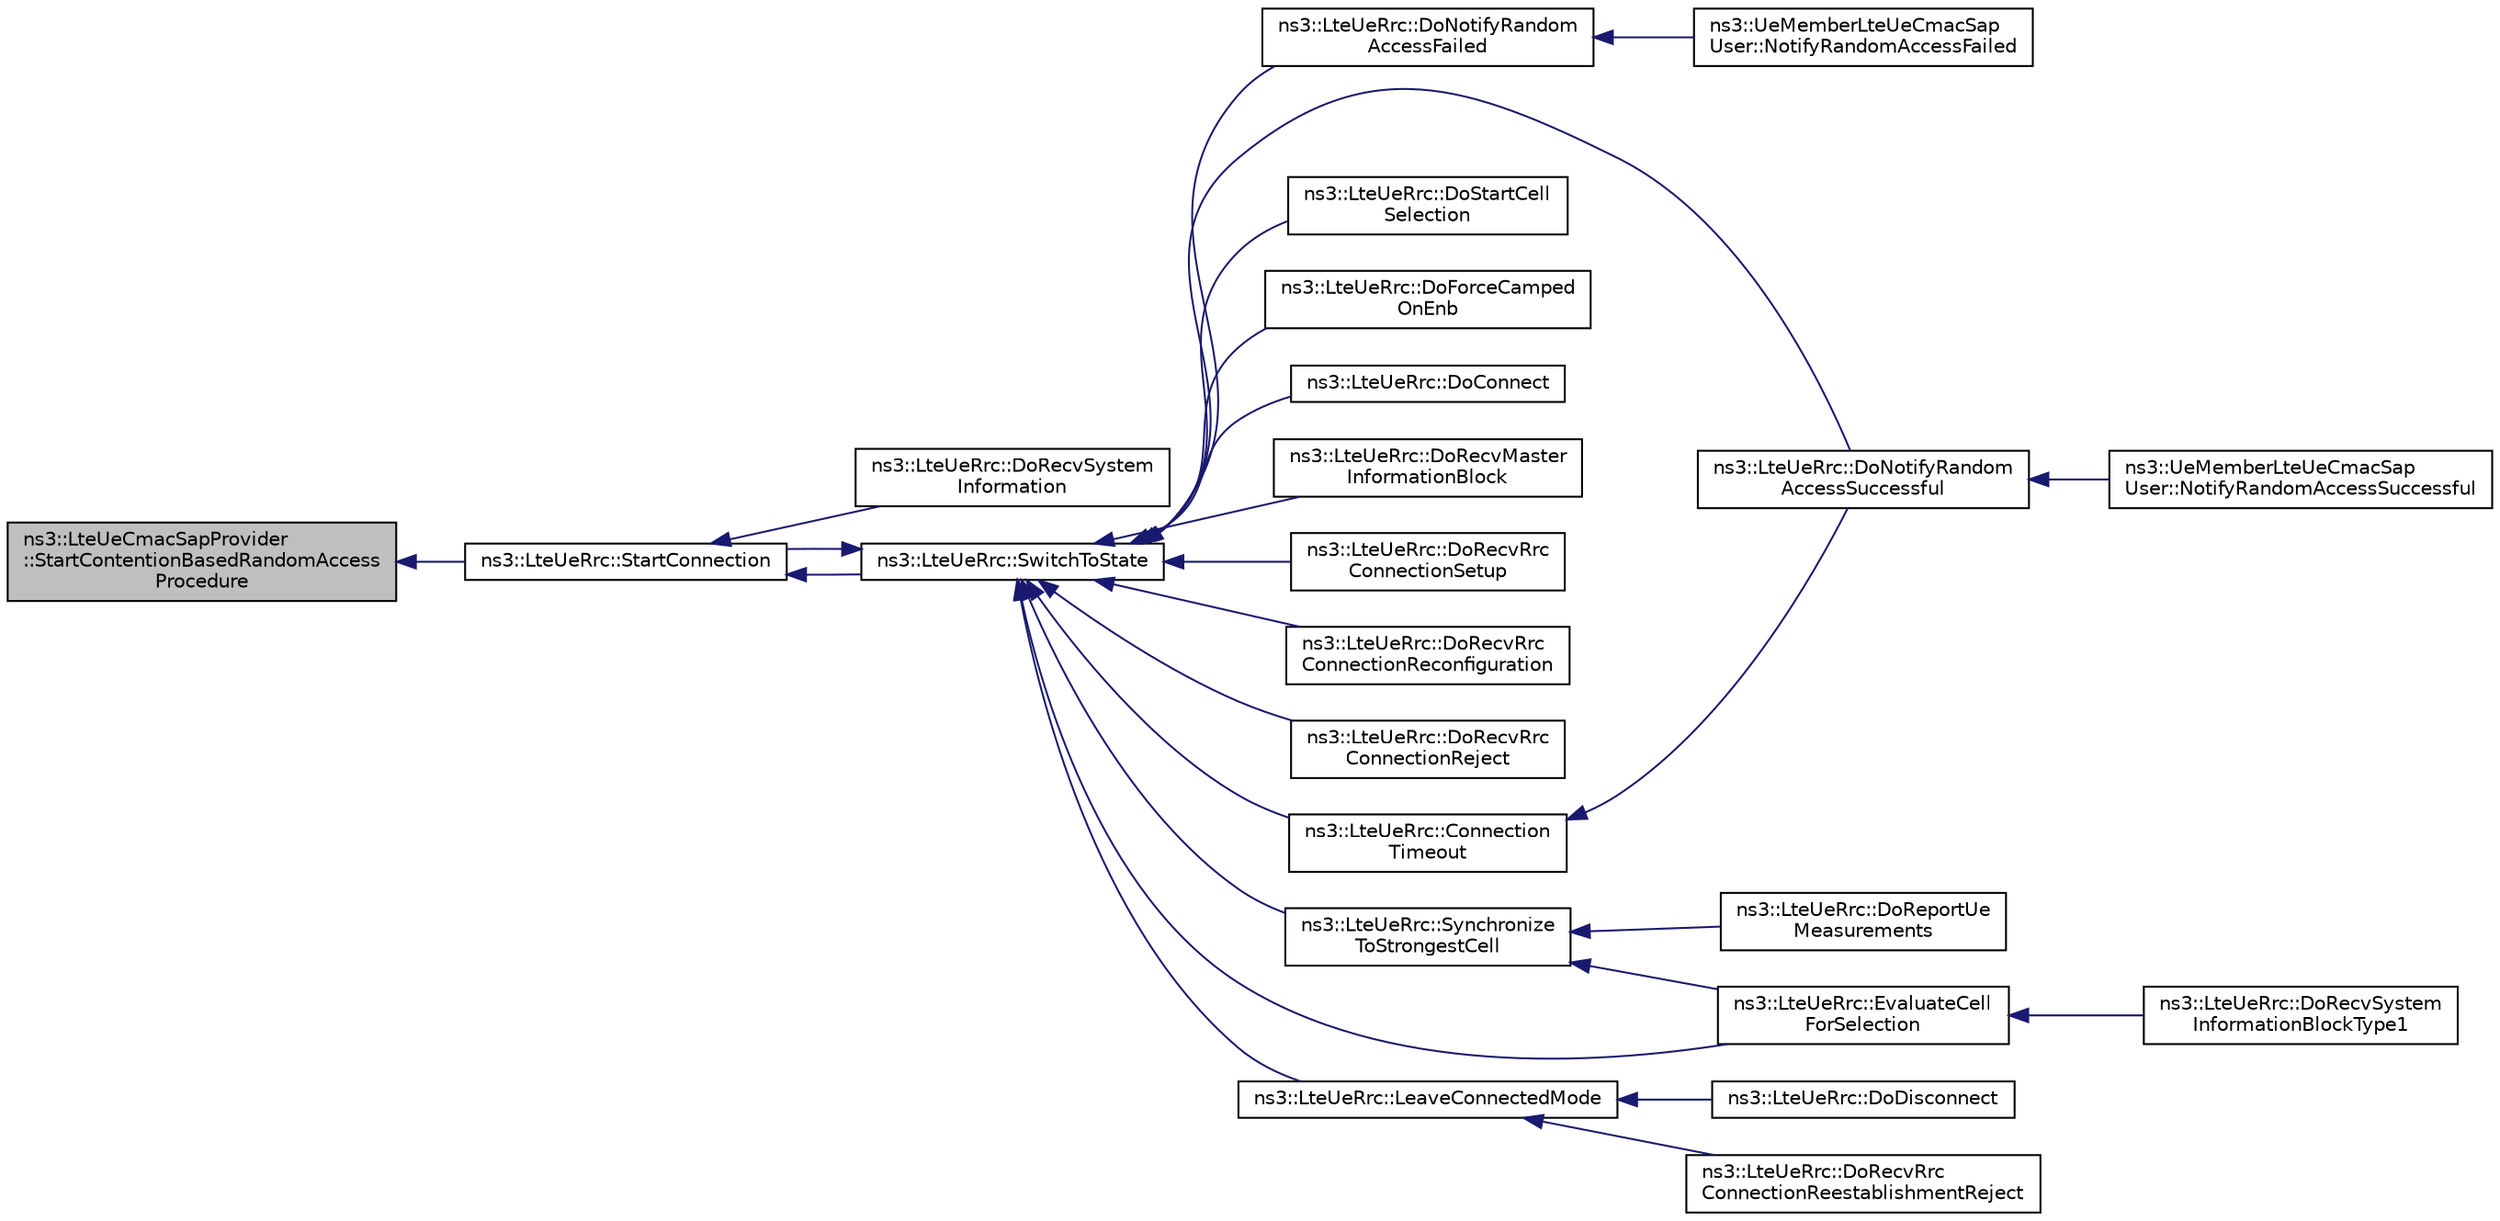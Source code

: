 digraph "ns3::LteUeCmacSapProvider::StartContentionBasedRandomAccessProcedure"
{
  edge [fontname="Helvetica",fontsize="10",labelfontname="Helvetica",labelfontsize="10"];
  node [fontname="Helvetica",fontsize="10",shape=record];
  rankdir="LR";
  Node1 [label="ns3::LteUeCmacSapProvider\l::StartContentionBasedRandomAccess\lProcedure",height=0.2,width=0.4,color="black", fillcolor="grey75", style="filled", fontcolor="black"];
  Node1 -> Node2 [dir="back",color="midnightblue",fontsize="10",style="solid"];
  Node2 [label="ns3::LteUeRrc::StartConnection",height=0.2,width=0.4,color="black", fillcolor="white", style="filled",URL="$d7/d1c/classns3_1_1LteUeRrc.html#ac4257b9ffbca42aba710a3f66a719785"];
  Node2 -> Node3 [dir="back",color="midnightblue",fontsize="10",style="solid"];
  Node3 [label="ns3::LteUeRrc::DoRecvSystem\lInformation",height=0.2,width=0.4,color="black", fillcolor="white", style="filled",URL="$d7/d1c/classns3_1_1LteUeRrc.html#ac42747bda3cd2fb433b17ede5c40a084",tooltip="Part of the RRC protocol. Implement the LteUeRrcSapProvider::RecvSystemInformation interface..."];
  Node2 -> Node4 [dir="back",color="midnightblue",fontsize="10",style="solid"];
  Node4 [label="ns3::LteUeRrc::SwitchToState",height=0.2,width=0.4,color="black", fillcolor="white", style="filled",URL="$d7/d1c/classns3_1_1LteUeRrc.html#a15f1bea4c3c8d3f9949b234c0cfa12e6"];
  Node4 -> Node5 [dir="back",color="midnightblue",fontsize="10",style="solid"];
  Node5 [label="ns3::LteUeRrc::DoNotifyRandom\lAccessSuccessful",height=0.2,width=0.4,color="black", fillcolor="white", style="filled",URL="$d7/d1c/classns3_1_1LteUeRrc.html#a3876ab1fee7f075bec56008349b147db"];
  Node5 -> Node6 [dir="back",color="midnightblue",fontsize="10",style="solid"];
  Node6 [label="ns3::UeMemberLteUeCmacSap\lUser::NotifyRandomAccessSuccessful",height=0.2,width=0.4,color="black", fillcolor="white", style="filled",URL="$da/d9b/classns3_1_1UeMemberLteUeCmacSapUser.html#a05cd8f87612e4b7044b12c8b062de00b"];
  Node4 -> Node7 [dir="back",color="midnightblue",fontsize="10",style="solid"];
  Node7 [label="ns3::LteUeRrc::DoNotifyRandom\lAccessFailed",height=0.2,width=0.4,color="black", fillcolor="white", style="filled",URL="$d7/d1c/classns3_1_1LteUeRrc.html#a1b8029d874c7eea580030d17a670b7fb"];
  Node7 -> Node8 [dir="back",color="midnightblue",fontsize="10",style="solid"];
  Node8 [label="ns3::UeMemberLteUeCmacSap\lUser::NotifyRandomAccessFailed",height=0.2,width=0.4,color="black", fillcolor="white", style="filled",URL="$da/d9b/classns3_1_1UeMemberLteUeCmacSapUser.html#adb702d5107fb086a478363f1f93ed0e9"];
  Node4 -> Node9 [dir="back",color="midnightblue",fontsize="10",style="solid"];
  Node9 [label="ns3::LteUeRrc::DoStartCell\lSelection",height=0.2,width=0.4,color="black", fillcolor="white", style="filled",URL="$d7/d1c/classns3_1_1LteUeRrc.html#ad46b3f9593e3ed1f94ef646543ec638a"];
  Node4 -> Node10 [dir="back",color="midnightblue",fontsize="10",style="solid"];
  Node10 [label="ns3::LteUeRrc::DoForceCamped\lOnEnb",height=0.2,width=0.4,color="black", fillcolor="white", style="filled",URL="$d7/d1c/classns3_1_1LteUeRrc.html#aeee512cb390cfb5de6a6631b6774ae84"];
  Node4 -> Node11 [dir="back",color="midnightblue",fontsize="10",style="solid"];
  Node11 [label="ns3::LteUeRrc::DoConnect",height=0.2,width=0.4,color="black", fillcolor="white", style="filled",URL="$d7/d1c/classns3_1_1LteUeRrc.html#a21884056aa444fe4f403169991046290"];
  Node4 -> Node12 [dir="back",color="midnightblue",fontsize="10",style="solid"];
  Node12 [label="ns3::LteUeRrc::DoRecvMaster\lInformationBlock",height=0.2,width=0.4,color="black", fillcolor="white", style="filled",URL="$d7/d1c/classns3_1_1LteUeRrc.html#aaba9572f8e8227b56838646bed0b0e5f"];
  Node4 -> Node13 [dir="back",color="midnightblue",fontsize="10",style="solid"];
  Node13 [label="ns3::LteUeRrc::DoRecvRrc\lConnectionSetup",height=0.2,width=0.4,color="black", fillcolor="white", style="filled",URL="$d7/d1c/classns3_1_1LteUeRrc.html#a3cfc766a9d059c1102ef7c2562dccdc9",tooltip="Part of the RRC protocol. Implement the LteUeRrcSapProvider::RecvRrcConnectionSetup interface..."];
  Node4 -> Node14 [dir="back",color="midnightblue",fontsize="10",style="solid"];
  Node14 [label="ns3::LteUeRrc::DoRecvRrc\lConnectionReconfiguration",height=0.2,width=0.4,color="black", fillcolor="white", style="filled",URL="$d7/d1c/classns3_1_1LteUeRrc.html#a010d1adc54671f4a4801ff1c0e831f15",tooltip="Part of the RRC protocol. Implement the LteUeRrcSapProvider::RecvRrcConnectionReconfiguration interfa..."];
  Node4 -> Node15 [dir="back",color="midnightblue",fontsize="10",style="solid"];
  Node15 [label="ns3::LteUeRrc::DoRecvRrc\lConnectionReject",height=0.2,width=0.4,color="black", fillcolor="white", style="filled",URL="$d7/d1c/classns3_1_1LteUeRrc.html#a0c0418eb3414c454002a7bbb2362cbf5",tooltip="Part of the RRC protocol. Implement the LteUeRrcSapProvider::RecvRrcConnectionReject interface..."];
  Node4 -> Node16 [dir="back",color="midnightblue",fontsize="10",style="solid"];
  Node16 [label="ns3::LteUeRrc::Synchronize\lToStrongestCell",height=0.2,width=0.4,color="black", fillcolor="white", style="filled",URL="$d7/d1c/classns3_1_1LteUeRrc.html#a4ae3c615baa5a37f7f8b24c44c5b19e3",tooltip="Go through the list of measurement results, choose the one with the strongest RSRP, and tell PHY to synchronize to it. "];
  Node16 -> Node17 [dir="back",color="midnightblue",fontsize="10",style="solid"];
  Node17 [label="ns3::LteUeRrc::DoReportUe\lMeasurements",height=0.2,width=0.4,color="black", fillcolor="white", style="filled",URL="$d7/d1c/classns3_1_1LteUeRrc.html#a95f2a735a6762703344d1d829d7df5db"];
  Node16 -> Node18 [dir="back",color="midnightblue",fontsize="10",style="solid"];
  Node18 [label="ns3::LteUeRrc::EvaluateCell\lForSelection",height=0.2,width=0.4,color="black", fillcolor="white", style="filled",URL="$d7/d1c/classns3_1_1LteUeRrc.html#abe803f32f16828473681933470a76022",tooltip="Performs cell selection evaluation to the current serving cell. "];
  Node18 -> Node19 [dir="back",color="midnightblue",fontsize="10",style="solid"];
  Node19 [label="ns3::LteUeRrc::DoRecvSystem\lInformationBlockType1",height=0.2,width=0.4,color="black", fillcolor="white", style="filled",URL="$d7/d1c/classns3_1_1LteUeRrc.html#ac2bfb65275f3d4aac6564ab91ac765d1"];
  Node4 -> Node18 [dir="back",color="midnightblue",fontsize="10",style="solid"];
  Node4 -> Node2 [dir="back",color="midnightblue",fontsize="10",style="solid"];
  Node4 -> Node20 [dir="back",color="midnightblue",fontsize="10",style="solid"];
  Node20 [label="ns3::LteUeRrc::LeaveConnectedMode",height=0.2,width=0.4,color="black", fillcolor="white", style="filled",URL="$d7/d1c/classns3_1_1LteUeRrc.html#a9fc82457de4787faa95a0ee6e108457d"];
  Node20 -> Node21 [dir="back",color="midnightblue",fontsize="10",style="solid"];
  Node21 [label="ns3::LteUeRrc::DoDisconnect",height=0.2,width=0.4,color="black", fillcolor="white", style="filled",URL="$d7/d1c/classns3_1_1LteUeRrc.html#a19261f50e28cce9c61d12c205d45a651"];
  Node20 -> Node22 [dir="back",color="midnightblue",fontsize="10",style="solid"];
  Node22 [label="ns3::LteUeRrc::DoRecvRrc\lConnectionReestablishmentReject",height=0.2,width=0.4,color="black", fillcolor="white", style="filled",URL="$d7/d1c/classns3_1_1LteUeRrc.html#a3428349639bbd4887aa543fcbd5152a4",tooltip="Part of the RRC protocol. Implement the LteUeRrcSapProvider::RecvRrcConnectionReestablishmentReject i..."];
  Node4 -> Node23 [dir="back",color="midnightblue",fontsize="10",style="solid"];
  Node23 [label="ns3::LteUeRrc::Connection\lTimeout",height=0.2,width=0.4,color="black", fillcolor="white", style="filled",URL="$d7/d1c/classns3_1_1LteUeRrc.html#abc995027c961ea69eb6722ffc429881a",tooltip="Invoked after timer T300 expires, notifying upper layers that RRC connection establishment procedure ..."];
  Node23 -> Node5 [dir="back",color="midnightblue",fontsize="10",style="solid"];
}

